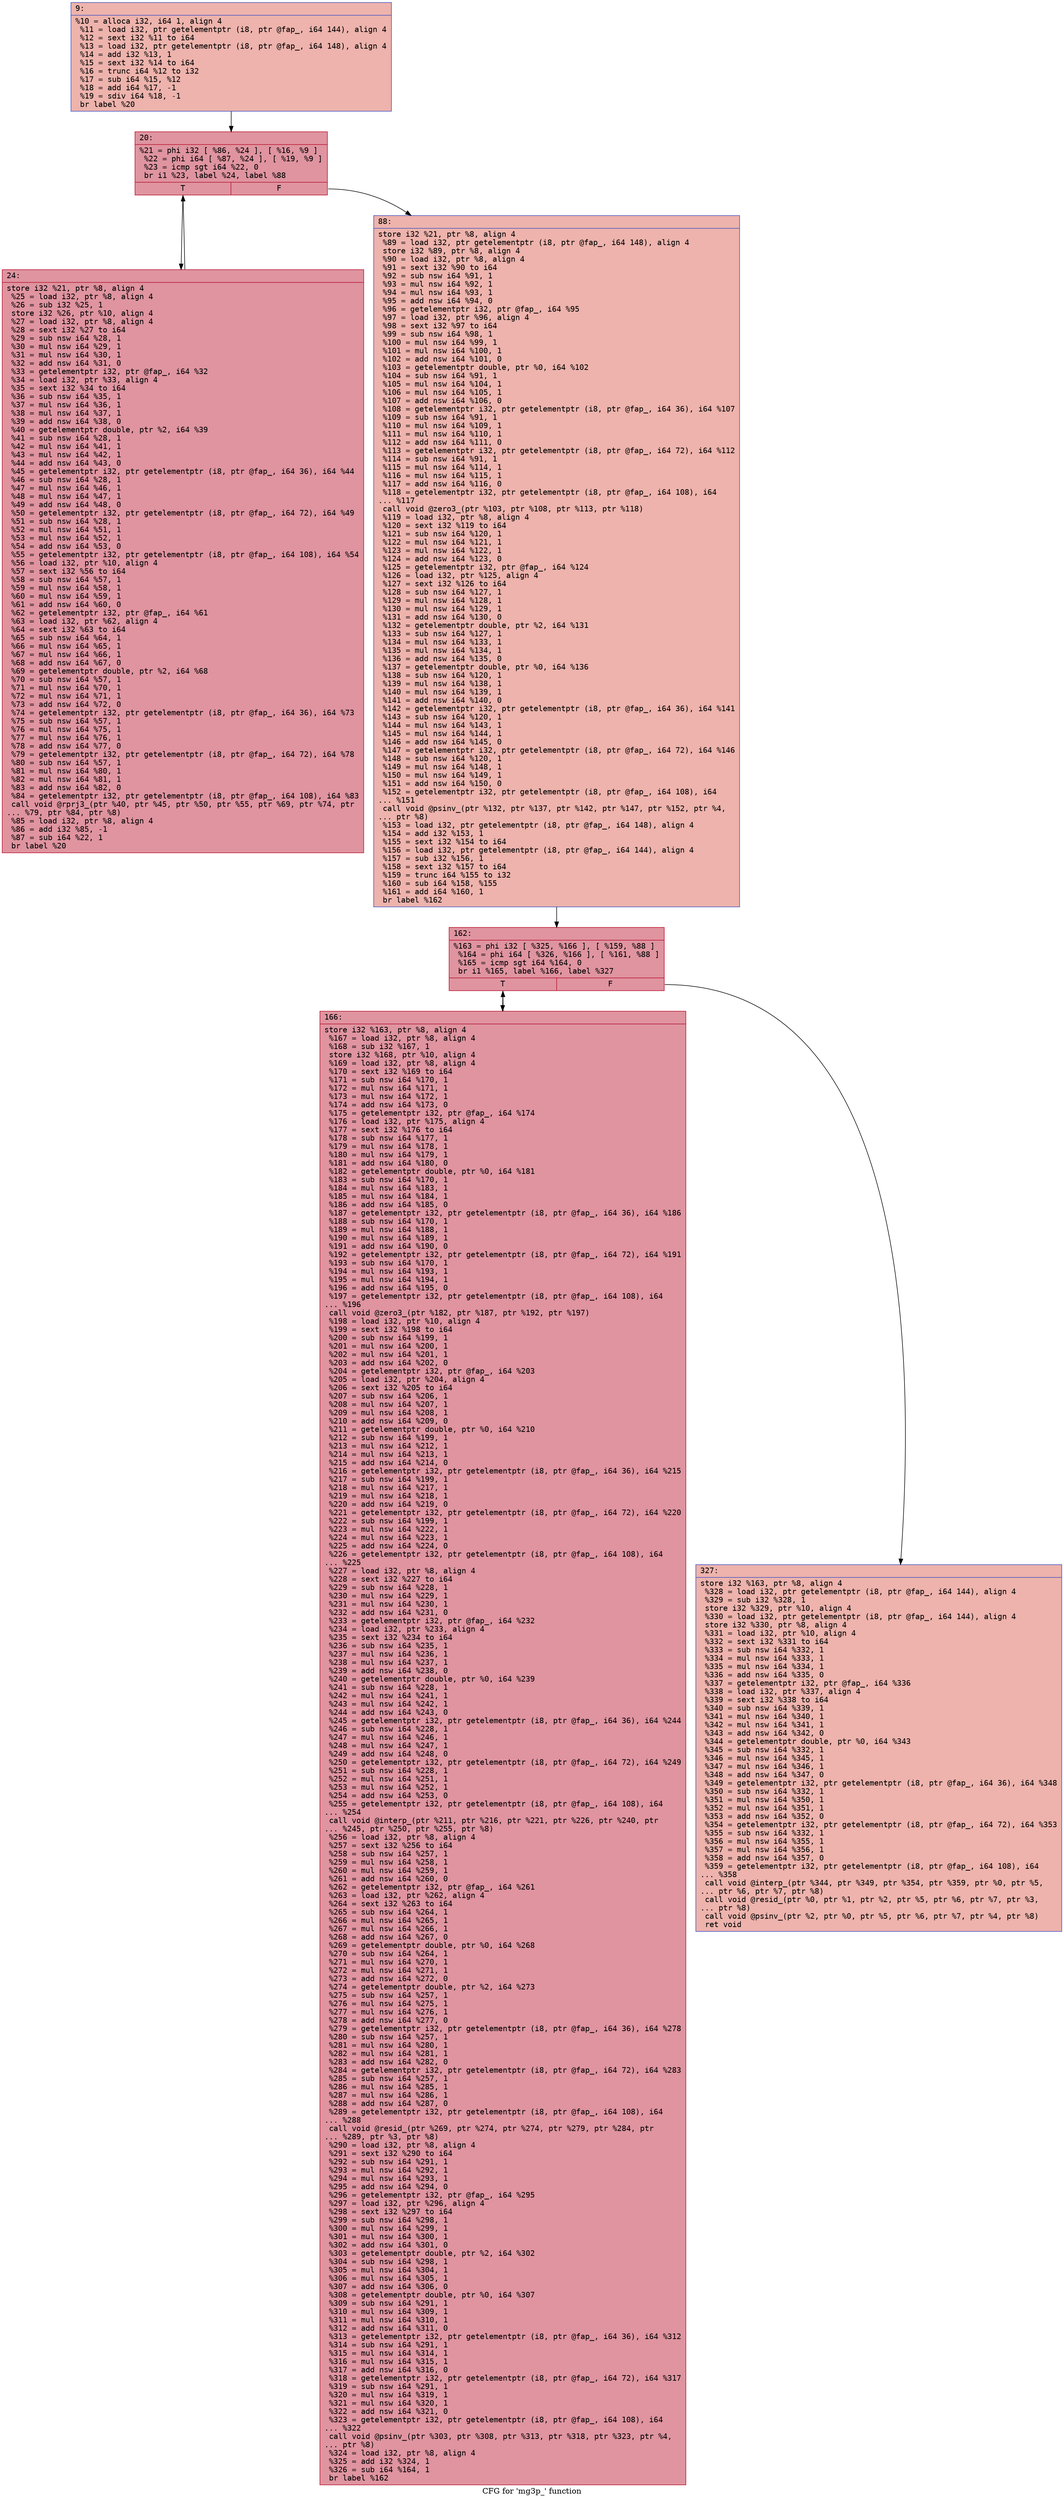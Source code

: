 digraph "CFG for 'mg3p_' function" {
	label="CFG for 'mg3p_' function";

	Node0x559626c98050 [shape=record,color="#3d50c3ff", style=filled, fillcolor="#d6524470" fontname="Courier",label="{9:\l|  %10 = alloca i32, i64 1, align 4\l  %11 = load i32, ptr getelementptr (i8, ptr @fap_, i64 144), align 4\l  %12 = sext i32 %11 to i64\l  %13 = load i32, ptr getelementptr (i8, ptr @fap_, i64 148), align 4\l  %14 = add i32 %13, 1\l  %15 = sext i32 %14 to i64\l  %16 = trunc i64 %12 to i32\l  %17 = sub i64 %15, %12\l  %18 = add i64 %17, -1\l  %19 = sdiv i64 %18, -1\l  br label %20\l}"];
	Node0x559626c98050 -> Node0x559626c98410[tooltip="9 -> 20\nProbability 100.00%" ];
	Node0x559626c98410 [shape=record,color="#b70d28ff", style=filled, fillcolor="#b70d2870" fontname="Courier",label="{20:\l|  %21 = phi i32 [ %86, %24 ], [ %16, %9 ]\l  %22 = phi i64 [ %87, %24 ], [ %19, %9 ]\l  %23 = icmp sgt i64 %22, 0\l  br i1 %23, label %24, label %88\l|{<s0>T|<s1>F}}"];
	Node0x559626c98410:s0 -> Node0x559626c984d0[tooltip="20 -> 24\nProbability 96.88%" ];
	Node0x559626c98410:s1 -> Node0x559626c986d0[tooltip="20 -> 88\nProbability 3.12%" ];
	Node0x559626c984d0 [shape=record,color="#b70d28ff", style=filled, fillcolor="#b70d2870" fontname="Courier",label="{24:\l|  store i32 %21, ptr %8, align 4\l  %25 = load i32, ptr %8, align 4\l  %26 = sub i32 %25, 1\l  store i32 %26, ptr %10, align 4\l  %27 = load i32, ptr %8, align 4\l  %28 = sext i32 %27 to i64\l  %29 = sub nsw i64 %28, 1\l  %30 = mul nsw i64 %29, 1\l  %31 = mul nsw i64 %30, 1\l  %32 = add nsw i64 %31, 0\l  %33 = getelementptr i32, ptr @fap_, i64 %32\l  %34 = load i32, ptr %33, align 4\l  %35 = sext i32 %34 to i64\l  %36 = sub nsw i64 %35, 1\l  %37 = mul nsw i64 %36, 1\l  %38 = mul nsw i64 %37, 1\l  %39 = add nsw i64 %38, 0\l  %40 = getelementptr double, ptr %2, i64 %39\l  %41 = sub nsw i64 %28, 1\l  %42 = mul nsw i64 %41, 1\l  %43 = mul nsw i64 %42, 1\l  %44 = add nsw i64 %43, 0\l  %45 = getelementptr i32, ptr getelementptr (i8, ptr @fap_, i64 36), i64 %44\l  %46 = sub nsw i64 %28, 1\l  %47 = mul nsw i64 %46, 1\l  %48 = mul nsw i64 %47, 1\l  %49 = add nsw i64 %48, 0\l  %50 = getelementptr i32, ptr getelementptr (i8, ptr @fap_, i64 72), i64 %49\l  %51 = sub nsw i64 %28, 1\l  %52 = mul nsw i64 %51, 1\l  %53 = mul nsw i64 %52, 1\l  %54 = add nsw i64 %53, 0\l  %55 = getelementptr i32, ptr getelementptr (i8, ptr @fap_, i64 108), i64 %54\l  %56 = load i32, ptr %10, align 4\l  %57 = sext i32 %56 to i64\l  %58 = sub nsw i64 %57, 1\l  %59 = mul nsw i64 %58, 1\l  %60 = mul nsw i64 %59, 1\l  %61 = add nsw i64 %60, 0\l  %62 = getelementptr i32, ptr @fap_, i64 %61\l  %63 = load i32, ptr %62, align 4\l  %64 = sext i32 %63 to i64\l  %65 = sub nsw i64 %64, 1\l  %66 = mul nsw i64 %65, 1\l  %67 = mul nsw i64 %66, 1\l  %68 = add nsw i64 %67, 0\l  %69 = getelementptr double, ptr %2, i64 %68\l  %70 = sub nsw i64 %57, 1\l  %71 = mul nsw i64 %70, 1\l  %72 = mul nsw i64 %71, 1\l  %73 = add nsw i64 %72, 0\l  %74 = getelementptr i32, ptr getelementptr (i8, ptr @fap_, i64 36), i64 %73\l  %75 = sub nsw i64 %57, 1\l  %76 = mul nsw i64 %75, 1\l  %77 = mul nsw i64 %76, 1\l  %78 = add nsw i64 %77, 0\l  %79 = getelementptr i32, ptr getelementptr (i8, ptr @fap_, i64 72), i64 %78\l  %80 = sub nsw i64 %57, 1\l  %81 = mul nsw i64 %80, 1\l  %82 = mul nsw i64 %81, 1\l  %83 = add nsw i64 %82, 0\l  %84 = getelementptr i32, ptr getelementptr (i8, ptr @fap_, i64 108), i64 %83\l  call void @rprj3_(ptr %40, ptr %45, ptr %50, ptr %55, ptr %69, ptr %74, ptr\l... %79, ptr %84, ptr %8)\l  %85 = load i32, ptr %8, align 4\l  %86 = add i32 %85, -1\l  %87 = sub i64 %22, 1\l  br label %20\l}"];
	Node0x559626c984d0 -> Node0x559626c98410[tooltip="24 -> 20\nProbability 100.00%" ];
	Node0x559626c986d0 [shape=record,color="#3d50c3ff", style=filled, fillcolor="#d6524470" fontname="Courier",label="{88:\l|  store i32 %21, ptr %8, align 4\l  %89 = load i32, ptr getelementptr (i8, ptr @fap_, i64 148), align 4\l  store i32 %89, ptr %8, align 4\l  %90 = load i32, ptr %8, align 4\l  %91 = sext i32 %90 to i64\l  %92 = sub nsw i64 %91, 1\l  %93 = mul nsw i64 %92, 1\l  %94 = mul nsw i64 %93, 1\l  %95 = add nsw i64 %94, 0\l  %96 = getelementptr i32, ptr @fap_, i64 %95\l  %97 = load i32, ptr %96, align 4\l  %98 = sext i32 %97 to i64\l  %99 = sub nsw i64 %98, 1\l  %100 = mul nsw i64 %99, 1\l  %101 = mul nsw i64 %100, 1\l  %102 = add nsw i64 %101, 0\l  %103 = getelementptr double, ptr %0, i64 %102\l  %104 = sub nsw i64 %91, 1\l  %105 = mul nsw i64 %104, 1\l  %106 = mul nsw i64 %105, 1\l  %107 = add nsw i64 %106, 0\l  %108 = getelementptr i32, ptr getelementptr (i8, ptr @fap_, i64 36), i64 %107\l  %109 = sub nsw i64 %91, 1\l  %110 = mul nsw i64 %109, 1\l  %111 = mul nsw i64 %110, 1\l  %112 = add nsw i64 %111, 0\l  %113 = getelementptr i32, ptr getelementptr (i8, ptr @fap_, i64 72), i64 %112\l  %114 = sub nsw i64 %91, 1\l  %115 = mul nsw i64 %114, 1\l  %116 = mul nsw i64 %115, 1\l  %117 = add nsw i64 %116, 0\l  %118 = getelementptr i32, ptr getelementptr (i8, ptr @fap_, i64 108), i64\l... %117\l  call void @zero3_(ptr %103, ptr %108, ptr %113, ptr %118)\l  %119 = load i32, ptr %8, align 4\l  %120 = sext i32 %119 to i64\l  %121 = sub nsw i64 %120, 1\l  %122 = mul nsw i64 %121, 1\l  %123 = mul nsw i64 %122, 1\l  %124 = add nsw i64 %123, 0\l  %125 = getelementptr i32, ptr @fap_, i64 %124\l  %126 = load i32, ptr %125, align 4\l  %127 = sext i32 %126 to i64\l  %128 = sub nsw i64 %127, 1\l  %129 = mul nsw i64 %128, 1\l  %130 = mul nsw i64 %129, 1\l  %131 = add nsw i64 %130, 0\l  %132 = getelementptr double, ptr %2, i64 %131\l  %133 = sub nsw i64 %127, 1\l  %134 = mul nsw i64 %133, 1\l  %135 = mul nsw i64 %134, 1\l  %136 = add nsw i64 %135, 0\l  %137 = getelementptr double, ptr %0, i64 %136\l  %138 = sub nsw i64 %120, 1\l  %139 = mul nsw i64 %138, 1\l  %140 = mul nsw i64 %139, 1\l  %141 = add nsw i64 %140, 0\l  %142 = getelementptr i32, ptr getelementptr (i8, ptr @fap_, i64 36), i64 %141\l  %143 = sub nsw i64 %120, 1\l  %144 = mul nsw i64 %143, 1\l  %145 = mul nsw i64 %144, 1\l  %146 = add nsw i64 %145, 0\l  %147 = getelementptr i32, ptr getelementptr (i8, ptr @fap_, i64 72), i64 %146\l  %148 = sub nsw i64 %120, 1\l  %149 = mul nsw i64 %148, 1\l  %150 = mul nsw i64 %149, 1\l  %151 = add nsw i64 %150, 0\l  %152 = getelementptr i32, ptr getelementptr (i8, ptr @fap_, i64 108), i64\l... %151\l  call void @psinv_(ptr %132, ptr %137, ptr %142, ptr %147, ptr %152, ptr %4,\l... ptr %8)\l  %153 = load i32, ptr getelementptr (i8, ptr @fap_, i64 148), align 4\l  %154 = add i32 %153, 1\l  %155 = sext i32 %154 to i64\l  %156 = load i32, ptr getelementptr (i8, ptr @fap_, i64 144), align 4\l  %157 = sub i32 %156, 1\l  %158 = sext i32 %157 to i64\l  %159 = trunc i64 %155 to i32\l  %160 = sub i64 %158, %155\l  %161 = add i64 %160, 1\l  br label %162\l}"];
	Node0x559626c986d0 -> Node0x559626c9ed50[tooltip="88 -> 162\nProbability 100.00%" ];
	Node0x559626c9ed50 [shape=record,color="#b70d28ff", style=filled, fillcolor="#b70d2870" fontname="Courier",label="{162:\l|  %163 = phi i32 [ %325, %166 ], [ %159, %88 ]\l  %164 = phi i64 [ %326, %166 ], [ %161, %88 ]\l  %165 = icmp sgt i64 %164, 0\l  br i1 %165, label %166, label %327\l|{<s0>T|<s1>F}}"];
	Node0x559626c9ed50:s0 -> Node0x559626c9ee10[tooltip="162 -> 166\nProbability 96.88%" ];
	Node0x559626c9ed50:s1 -> Node0x559626c9f070[tooltip="162 -> 327\nProbability 3.12%" ];
	Node0x559626c9ee10 [shape=record,color="#b70d28ff", style=filled, fillcolor="#b70d2870" fontname="Courier",label="{166:\l|  store i32 %163, ptr %8, align 4\l  %167 = load i32, ptr %8, align 4\l  %168 = sub i32 %167, 1\l  store i32 %168, ptr %10, align 4\l  %169 = load i32, ptr %8, align 4\l  %170 = sext i32 %169 to i64\l  %171 = sub nsw i64 %170, 1\l  %172 = mul nsw i64 %171, 1\l  %173 = mul nsw i64 %172, 1\l  %174 = add nsw i64 %173, 0\l  %175 = getelementptr i32, ptr @fap_, i64 %174\l  %176 = load i32, ptr %175, align 4\l  %177 = sext i32 %176 to i64\l  %178 = sub nsw i64 %177, 1\l  %179 = mul nsw i64 %178, 1\l  %180 = mul nsw i64 %179, 1\l  %181 = add nsw i64 %180, 0\l  %182 = getelementptr double, ptr %0, i64 %181\l  %183 = sub nsw i64 %170, 1\l  %184 = mul nsw i64 %183, 1\l  %185 = mul nsw i64 %184, 1\l  %186 = add nsw i64 %185, 0\l  %187 = getelementptr i32, ptr getelementptr (i8, ptr @fap_, i64 36), i64 %186\l  %188 = sub nsw i64 %170, 1\l  %189 = mul nsw i64 %188, 1\l  %190 = mul nsw i64 %189, 1\l  %191 = add nsw i64 %190, 0\l  %192 = getelementptr i32, ptr getelementptr (i8, ptr @fap_, i64 72), i64 %191\l  %193 = sub nsw i64 %170, 1\l  %194 = mul nsw i64 %193, 1\l  %195 = mul nsw i64 %194, 1\l  %196 = add nsw i64 %195, 0\l  %197 = getelementptr i32, ptr getelementptr (i8, ptr @fap_, i64 108), i64\l... %196\l  call void @zero3_(ptr %182, ptr %187, ptr %192, ptr %197)\l  %198 = load i32, ptr %10, align 4\l  %199 = sext i32 %198 to i64\l  %200 = sub nsw i64 %199, 1\l  %201 = mul nsw i64 %200, 1\l  %202 = mul nsw i64 %201, 1\l  %203 = add nsw i64 %202, 0\l  %204 = getelementptr i32, ptr @fap_, i64 %203\l  %205 = load i32, ptr %204, align 4\l  %206 = sext i32 %205 to i64\l  %207 = sub nsw i64 %206, 1\l  %208 = mul nsw i64 %207, 1\l  %209 = mul nsw i64 %208, 1\l  %210 = add nsw i64 %209, 0\l  %211 = getelementptr double, ptr %0, i64 %210\l  %212 = sub nsw i64 %199, 1\l  %213 = mul nsw i64 %212, 1\l  %214 = mul nsw i64 %213, 1\l  %215 = add nsw i64 %214, 0\l  %216 = getelementptr i32, ptr getelementptr (i8, ptr @fap_, i64 36), i64 %215\l  %217 = sub nsw i64 %199, 1\l  %218 = mul nsw i64 %217, 1\l  %219 = mul nsw i64 %218, 1\l  %220 = add nsw i64 %219, 0\l  %221 = getelementptr i32, ptr getelementptr (i8, ptr @fap_, i64 72), i64 %220\l  %222 = sub nsw i64 %199, 1\l  %223 = mul nsw i64 %222, 1\l  %224 = mul nsw i64 %223, 1\l  %225 = add nsw i64 %224, 0\l  %226 = getelementptr i32, ptr getelementptr (i8, ptr @fap_, i64 108), i64\l... %225\l  %227 = load i32, ptr %8, align 4\l  %228 = sext i32 %227 to i64\l  %229 = sub nsw i64 %228, 1\l  %230 = mul nsw i64 %229, 1\l  %231 = mul nsw i64 %230, 1\l  %232 = add nsw i64 %231, 0\l  %233 = getelementptr i32, ptr @fap_, i64 %232\l  %234 = load i32, ptr %233, align 4\l  %235 = sext i32 %234 to i64\l  %236 = sub nsw i64 %235, 1\l  %237 = mul nsw i64 %236, 1\l  %238 = mul nsw i64 %237, 1\l  %239 = add nsw i64 %238, 0\l  %240 = getelementptr double, ptr %0, i64 %239\l  %241 = sub nsw i64 %228, 1\l  %242 = mul nsw i64 %241, 1\l  %243 = mul nsw i64 %242, 1\l  %244 = add nsw i64 %243, 0\l  %245 = getelementptr i32, ptr getelementptr (i8, ptr @fap_, i64 36), i64 %244\l  %246 = sub nsw i64 %228, 1\l  %247 = mul nsw i64 %246, 1\l  %248 = mul nsw i64 %247, 1\l  %249 = add nsw i64 %248, 0\l  %250 = getelementptr i32, ptr getelementptr (i8, ptr @fap_, i64 72), i64 %249\l  %251 = sub nsw i64 %228, 1\l  %252 = mul nsw i64 %251, 1\l  %253 = mul nsw i64 %252, 1\l  %254 = add nsw i64 %253, 0\l  %255 = getelementptr i32, ptr getelementptr (i8, ptr @fap_, i64 108), i64\l... %254\l  call void @interp_(ptr %211, ptr %216, ptr %221, ptr %226, ptr %240, ptr\l... %245, ptr %250, ptr %255, ptr %8)\l  %256 = load i32, ptr %8, align 4\l  %257 = sext i32 %256 to i64\l  %258 = sub nsw i64 %257, 1\l  %259 = mul nsw i64 %258, 1\l  %260 = mul nsw i64 %259, 1\l  %261 = add nsw i64 %260, 0\l  %262 = getelementptr i32, ptr @fap_, i64 %261\l  %263 = load i32, ptr %262, align 4\l  %264 = sext i32 %263 to i64\l  %265 = sub nsw i64 %264, 1\l  %266 = mul nsw i64 %265, 1\l  %267 = mul nsw i64 %266, 1\l  %268 = add nsw i64 %267, 0\l  %269 = getelementptr double, ptr %0, i64 %268\l  %270 = sub nsw i64 %264, 1\l  %271 = mul nsw i64 %270, 1\l  %272 = mul nsw i64 %271, 1\l  %273 = add nsw i64 %272, 0\l  %274 = getelementptr double, ptr %2, i64 %273\l  %275 = sub nsw i64 %257, 1\l  %276 = mul nsw i64 %275, 1\l  %277 = mul nsw i64 %276, 1\l  %278 = add nsw i64 %277, 0\l  %279 = getelementptr i32, ptr getelementptr (i8, ptr @fap_, i64 36), i64 %278\l  %280 = sub nsw i64 %257, 1\l  %281 = mul nsw i64 %280, 1\l  %282 = mul nsw i64 %281, 1\l  %283 = add nsw i64 %282, 0\l  %284 = getelementptr i32, ptr getelementptr (i8, ptr @fap_, i64 72), i64 %283\l  %285 = sub nsw i64 %257, 1\l  %286 = mul nsw i64 %285, 1\l  %287 = mul nsw i64 %286, 1\l  %288 = add nsw i64 %287, 0\l  %289 = getelementptr i32, ptr getelementptr (i8, ptr @fap_, i64 108), i64\l... %288\l  call void @resid_(ptr %269, ptr %274, ptr %274, ptr %279, ptr %284, ptr\l... %289, ptr %3, ptr %8)\l  %290 = load i32, ptr %8, align 4\l  %291 = sext i32 %290 to i64\l  %292 = sub nsw i64 %291, 1\l  %293 = mul nsw i64 %292, 1\l  %294 = mul nsw i64 %293, 1\l  %295 = add nsw i64 %294, 0\l  %296 = getelementptr i32, ptr @fap_, i64 %295\l  %297 = load i32, ptr %296, align 4\l  %298 = sext i32 %297 to i64\l  %299 = sub nsw i64 %298, 1\l  %300 = mul nsw i64 %299, 1\l  %301 = mul nsw i64 %300, 1\l  %302 = add nsw i64 %301, 0\l  %303 = getelementptr double, ptr %2, i64 %302\l  %304 = sub nsw i64 %298, 1\l  %305 = mul nsw i64 %304, 1\l  %306 = mul nsw i64 %305, 1\l  %307 = add nsw i64 %306, 0\l  %308 = getelementptr double, ptr %0, i64 %307\l  %309 = sub nsw i64 %291, 1\l  %310 = mul nsw i64 %309, 1\l  %311 = mul nsw i64 %310, 1\l  %312 = add nsw i64 %311, 0\l  %313 = getelementptr i32, ptr getelementptr (i8, ptr @fap_, i64 36), i64 %312\l  %314 = sub nsw i64 %291, 1\l  %315 = mul nsw i64 %314, 1\l  %316 = mul nsw i64 %315, 1\l  %317 = add nsw i64 %316, 0\l  %318 = getelementptr i32, ptr getelementptr (i8, ptr @fap_, i64 72), i64 %317\l  %319 = sub nsw i64 %291, 1\l  %320 = mul nsw i64 %319, 1\l  %321 = mul nsw i64 %320, 1\l  %322 = add nsw i64 %321, 0\l  %323 = getelementptr i32, ptr getelementptr (i8, ptr @fap_, i64 108), i64\l... %322\l  call void @psinv_(ptr %303, ptr %308, ptr %313, ptr %318, ptr %323, ptr %4,\l... ptr %8)\l  %324 = load i32, ptr %8, align 4\l  %325 = add i32 %324, 1\l  %326 = sub i64 %164, 1\l  br label %162\l}"];
	Node0x559626c9ee10 -> Node0x559626c9ed50[tooltip="166 -> 162\nProbability 100.00%" ];
	Node0x559626c9f070 [shape=record,color="#3d50c3ff", style=filled, fillcolor="#d6524470" fontname="Courier",label="{327:\l|  store i32 %163, ptr %8, align 4\l  %328 = load i32, ptr getelementptr (i8, ptr @fap_, i64 144), align 4\l  %329 = sub i32 %328, 1\l  store i32 %329, ptr %10, align 4\l  %330 = load i32, ptr getelementptr (i8, ptr @fap_, i64 144), align 4\l  store i32 %330, ptr %8, align 4\l  %331 = load i32, ptr %10, align 4\l  %332 = sext i32 %331 to i64\l  %333 = sub nsw i64 %332, 1\l  %334 = mul nsw i64 %333, 1\l  %335 = mul nsw i64 %334, 1\l  %336 = add nsw i64 %335, 0\l  %337 = getelementptr i32, ptr @fap_, i64 %336\l  %338 = load i32, ptr %337, align 4\l  %339 = sext i32 %338 to i64\l  %340 = sub nsw i64 %339, 1\l  %341 = mul nsw i64 %340, 1\l  %342 = mul nsw i64 %341, 1\l  %343 = add nsw i64 %342, 0\l  %344 = getelementptr double, ptr %0, i64 %343\l  %345 = sub nsw i64 %332, 1\l  %346 = mul nsw i64 %345, 1\l  %347 = mul nsw i64 %346, 1\l  %348 = add nsw i64 %347, 0\l  %349 = getelementptr i32, ptr getelementptr (i8, ptr @fap_, i64 36), i64 %348\l  %350 = sub nsw i64 %332, 1\l  %351 = mul nsw i64 %350, 1\l  %352 = mul nsw i64 %351, 1\l  %353 = add nsw i64 %352, 0\l  %354 = getelementptr i32, ptr getelementptr (i8, ptr @fap_, i64 72), i64 %353\l  %355 = sub nsw i64 %332, 1\l  %356 = mul nsw i64 %355, 1\l  %357 = mul nsw i64 %356, 1\l  %358 = add nsw i64 %357, 0\l  %359 = getelementptr i32, ptr getelementptr (i8, ptr @fap_, i64 108), i64\l... %358\l  call void @interp_(ptr %344, ptr %349, ptr %354, ptr %359, ptr %0, ptr %5,\l... ptr %6, ptr %7, ptr %8)\l  call void @resid_(ptr %0, ptr %1, ptr %2, ptr %5, ptr %6, ptr %7, ptr %3,\l... ptr %8)\l  call void @psinv_(ptr %2, ptr %0, ptr %5, ptr %6, ptr %7, ptr %4, ptr %8)\l  ret void\l}"];
}
